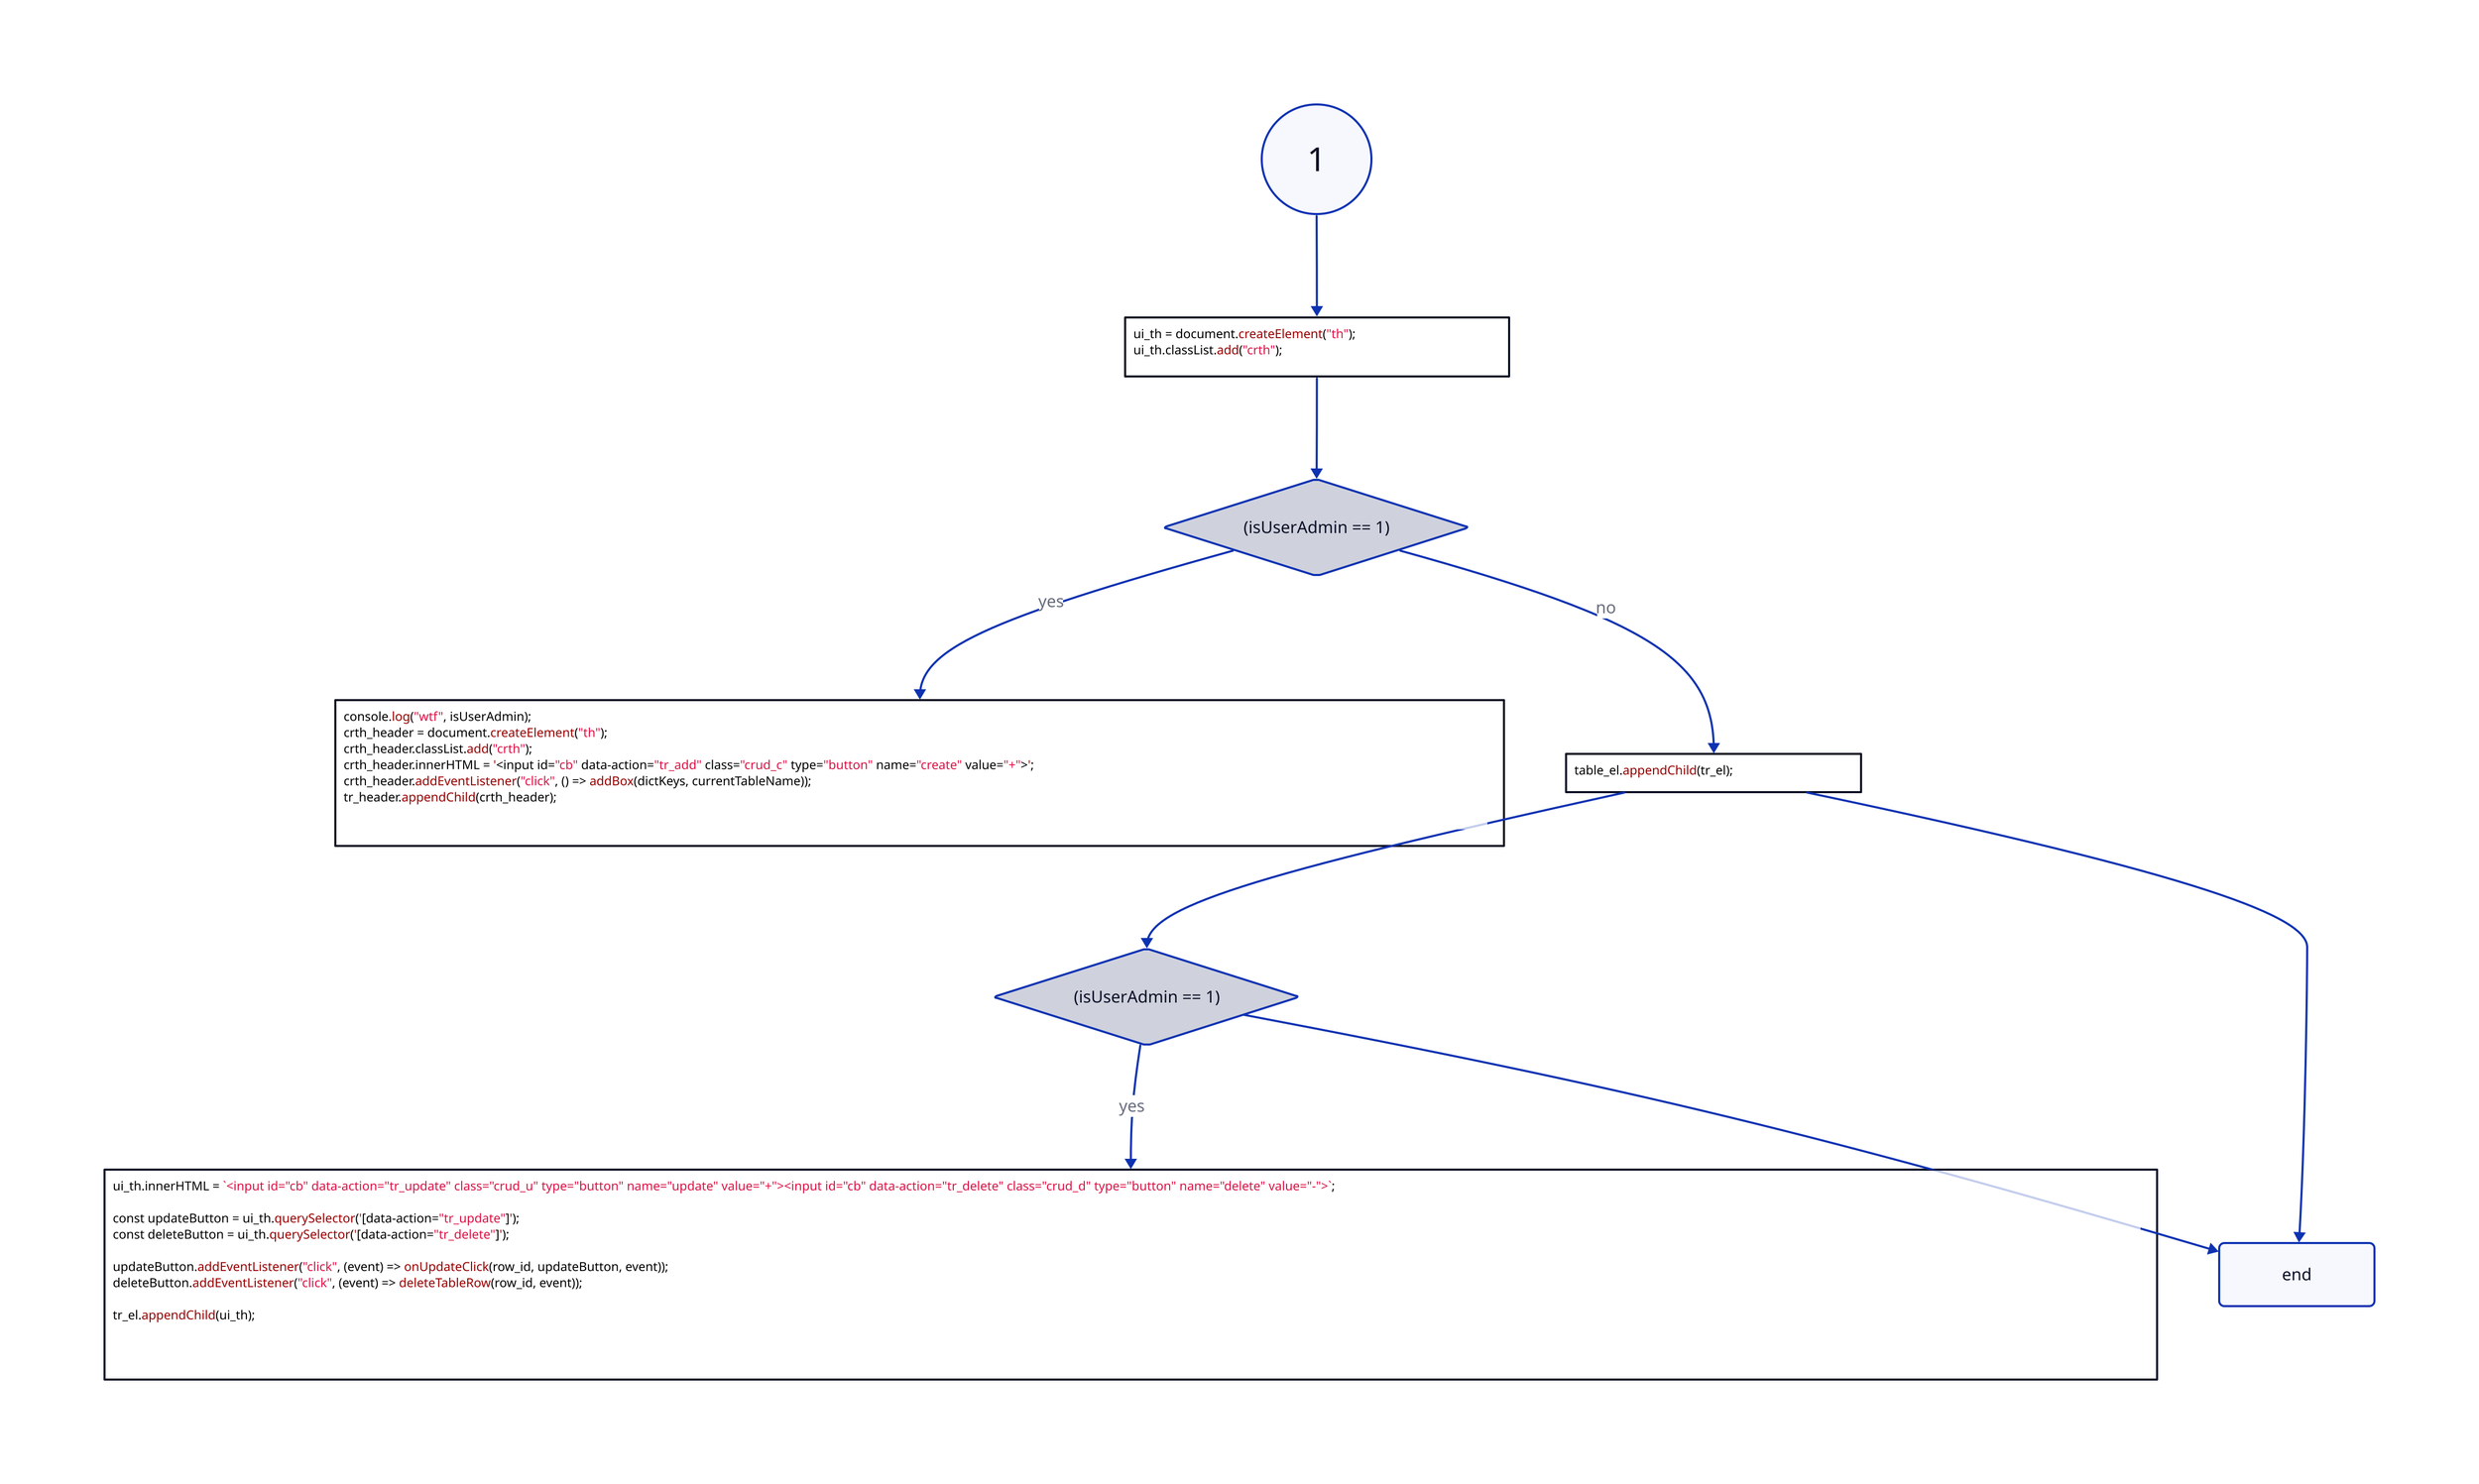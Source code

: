 # st8: start {
#   style.border-radius: 5
#   width: 150
# }
en8: end {
  style.border-radius: 5
  width: 150
}
# 
# ######################################
# 
# createTable: |go
#   table_el = document.getElementById("data__table");
#   let dictKeys = [];
# 
#   tr_header = document.createElement("tr");
#   tr_header.classList.add("header_tr");
# |
# 
# createTableFor: "(var key in dict_list[0])" {
#   shape: hexagon
# }
# 
# createTableForBody: |go
#     dictKeys.push(key);
#     th = document.createElement("th");
#     th.innerHTML = key;
#     tr_header.appendChild(th);
# |
# 
# createTableBody1: |go 
#   const allowed = ["doc_id", "name", "folder", "version", "author"]
# |
# 
# createTableCond1: "(dictKeys.includes('doc_id'))" {
#   shape: diamond
# }
# 
# createTableCond1Body: |go
#   dictKeys = dictKeys.filter((el) => {
#     if (allowed.includes(el)) {
#       //console.log(el);
#       return el
#     }
#   })
# |

createTableCond2: "(isUserAdmin == 1)" {
  shape: diamond
}

 createTableCond2Body: |go
   console.log("wtf", isUserAdmin);
   crth_header = document.createElement("th");
   crth_header.classList.add("crth");
   crth_header.innerHTML = '<input id="cb" data-action="tr_add" class="crud_c" type="button" name="create" value="+">';
   crth_header.addEventListener("click", () => addBox(dictKeys, currentTableName));
   tr_header.appendChild(crth_header);
 |
 
# createTableBody2: ||go
#   table_el.appendChild(tr_header);
# 
#   const slice_from = Number(currentPaginationPage) * Number(currentPaginationNum);
#   const slice_to = slice_from + Number(currentPaginationNum);
# 
#   dict_list.slice(slice_from, slice_to).forEach((o) => {
#     let row_id = null;
# 
#     o.doc_id ? (row_id = o.doc_id) : null;
#     o.author_id ? (row_id = o.author_id) : null;
#     o.department_id ? (row_id = o.department_id) : null;
# 
#     tr_el = document.createElement("tr");
#     tr_el.classList.add("row_tr");
# ||

# createTableBody2For: "(var key in o)" {
#   shape: hexagon
# }
# 
# createTableBody2ForBody: ||go 
#   const customClass = (key === "doc_id") | (key === "author_id") | (key === "department_id") ? "th_cell_id" : null;
# 
#   th_el = document.createElement("th");
#   th_el.classList.add("th_cell_id");
#   th_el.innerHTML = `<textarea data-id=${customClass} data-key=${key} disabled class="th_cell ${customClass}" value="${o[key]}">${o[key]}</textarea>`;
#   tr_el.appendChild(th_el);
# ||
# 
 createTableBody22: ||go
     ui_th = document.createElement("th");
     ui_th.classList.add("crth");
 ||
 
 createTableCond3: "(isUserAdmin == 1)" {
   shape: diamond
 }
 
 createTableCond3Body: |go
   ui_th.innerHTML = `<input id="cb" data-action="tr_update" class="crud_u" type="button" name="update" value="+"><input id="cb" data-action="tr_delete" class="crud_d" type="button" name="delete" value="-">`;
 
   const updateButton = ui_th.querySelector('[data-action="tr_update"]');
   const deleteButton = ui_th.querySelector('[data-action="tr_delete"]');
 
   updateButton.addEventListener("click", (event) => onUpdateClick(row_id, updateButton, event));
   deleteButton.addEventListener("click", (event) => deleteTableRow(row_id, event));
 
   tr_el.appendChild(ui_th);
 |
 
 createTableBody3: |go
   table_el.appendChild(tr_el);
 |
# 
# connector: 1 {
#   shape: circle
#   style: {
#     font-size: 32
#   }
# }
connector2: 1 {
  shape: circle
  style: {
    font-size: 32
  }
}
# 
# st8 -> createTable -> createTableFor
# createTableFor -> createTableForBody
# createTableForBody -> createTableFor
# createTableFor -> createTableBody1 -> createTableCond1
# 
# createTableCond1 -> createTableCond1Body: yes
# createTableCond1 -> createTableBody2: no
# 
# createTableBody2 -> createTableBody2For -> createTableBody2ForBody
# createTableBody2ForBody -> createTableBody2For 
# 
# createTableBody2For -> connector 
connector2 -> createTableBody22
createTableBody22 -> createTableCond2

createTableCond2 -> createTableCond2Body: yes
createTableCond2 -> createTableBody3: no

createTableBody3 -> createTableCond3
createTableCond3 -> createTableCond3Body: yes
createTableCond3 -> en8

createTableBody3 -> en8
# 
# 
# ######################################
